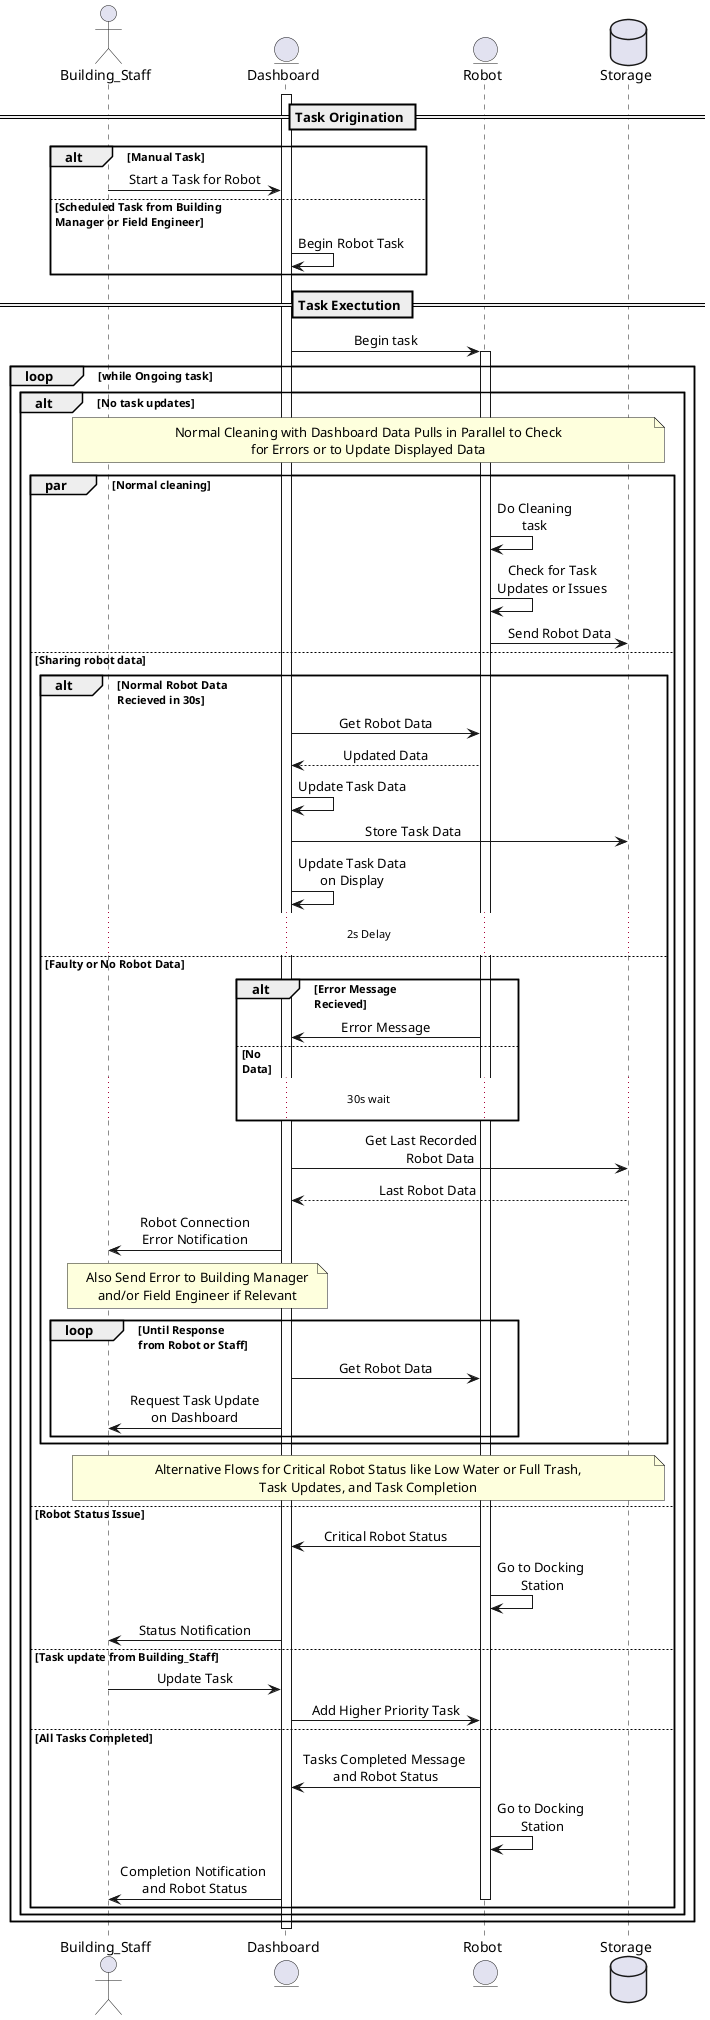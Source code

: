 @startuml cleaning_task
skinparam sequenceMessageAlign center
skinparam NoteTextAlignment center
actor Building_Staff
entity Dashboard
entity Robot
database Storage

activate Dashboard
== Task Origination ==
alt Manual Task
    Building_Staff -> Dashboard: Start a Task for Robot
else Scheduled Task from Building \nManager or Field Engineer
    Dashboard -> Dashboard: Begin Robot Task
end

== Task Exectution ==
Dashboard -> Robot: Begin task
activate Robot
loop while Ongoing task
'If-else for task updates
alt No task updates
    'Normal cleaning procedure on parallel
    note across: Normal Cleaning with Dashboard Data Pulls in Parallel to Check\nfor Errors or to Update Displayed Data
    par Normal cleaning
        Robot -> Robot: Do Cleaning\ntask
        Robot -> Robot: Check for Task\nUpdates or Issues
        Robot -> Storage: Send Robot Data
    else Sharing robot data
    alt Normal Robot Data\nRecieved in 30s
        Dashboard -> Robot: Get Robot Data
        Robot --> Dashboard: Updated Data
        Dashboard -> Dashboard: Update Task Data
        Dashboard -> Storage: Store Task Data\t\t\t\t
        Dashboard -> Dashboard: Update Task Data\non Display
        ... 2s Delay ...
    else Faulty or No Robot Data
        alt Error Message \nRecieved
        Robot -> Dashboard: Error Message
        else No \nData
        ... 30s wait ...
        end
        Dashboard -> Storage: Get Last Recorded\t\t\t\nRobot Data\t\t
        Storage --> Dashboard: Last Robot Data\t\t\t
        Dashboard -> Building_Staff: Robot Connection\nError Notification
        note over Building_Staff, Dashboard: Also Send Error to Building Manager\nand/or Field Engineer if Relevant 
        loop Until Response \nfrom Robot or Staff
            Dashboard -> Robot: Get Robot Data
            Dashboard -> Building_Staff: Request Task Update\non Dashboard

    end 
    end
note across: Alternative Flows for Critical Robot Status like Low Water or Full Trash,\nTask Updates, and Task Completion
else Robot Status Issue
    Robot -> Dashboard: Critical Robot Status
    Robot -> Robot: Go to Docking \nStation
    Dashboard -> Building_Staff: Status Notification

else Task update from Building_Staff
    Building_Staff -> Dashboard: Update Task
    Dashboard -> Robot: Add Higher Priority Task

else All Tasks Completed
    Robot -> Dashboard: Tasks Completed Message \nand Robot Status
    Robot -> Robot: Go to Docking \nStation
    Dashboard -> Building_Staff: Completion Notification \nand Robot Status
deactivate Robot
end
end
end
deactivate Robot
deactivate Dashboard
@enduml